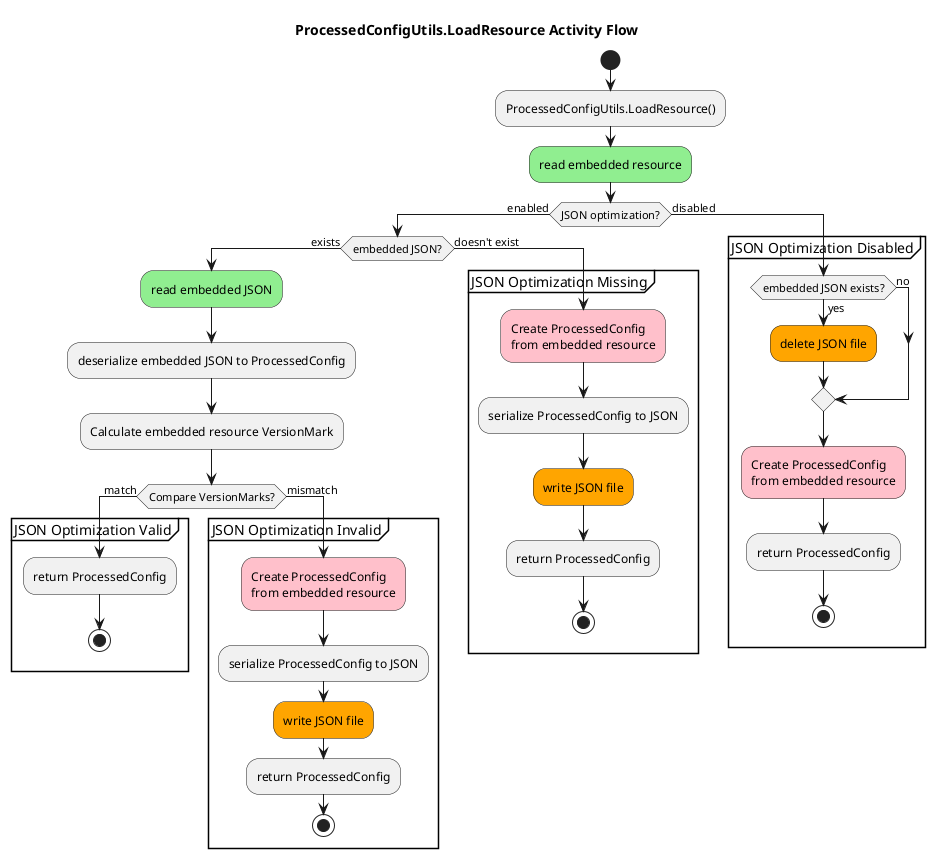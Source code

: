 @startuml
'https://plantuml.com/activity-diagram-beta
title ProcessedConfigUtils.LoadResource Activity Flow
start
:ProcessedConfigUtils.LoadResource();
#LightGreen:read embedded resource;
if (JSON optimization?) then (enabled)
    if (embedded JSON?) then (exists)
        #LightGreen:read embedded JSON;
        :deserialize embedded JSON to ProcessedConfig;
        :Calculate embedded resource VersionMark;
        if (Compare VersionMarks?) then (match)
            partition "JSON Optimization Valid" {
                :return ProcessedConfig;
                stop
            }
        else (mismatch)
            partition "JSON Optimization Invalid" {
                #Pink:Create ProcessedConfig\nfrom embedded resource;
                :serialize ProcessedConfig to JSON;
                #Orange:write JSON file;
                :return ProcessedConfig;
                stop
            }
        endif
    else (doesn't exist)
        partition "JSON Optimization Missing" {
            #Pink:Create ProcessedConfig\nfrom embedded resource;
            :serialize ProcessedConfig to JSON;
            #Orange:write JSON file;
                :return ProcessedConfig;
                stop
        }
    endif
else (disabled)
    partition "JSON Optimization Disabled" {
        if (embedded JSON exists?) then (yes)
            #Orange:delete JSON file;
        else (no)
        endif
        #Pink:Create ProcessedConfig\nfrom embedded resource;
        :return ProcessedConfig;
        stop
    }
endif
@enduml
